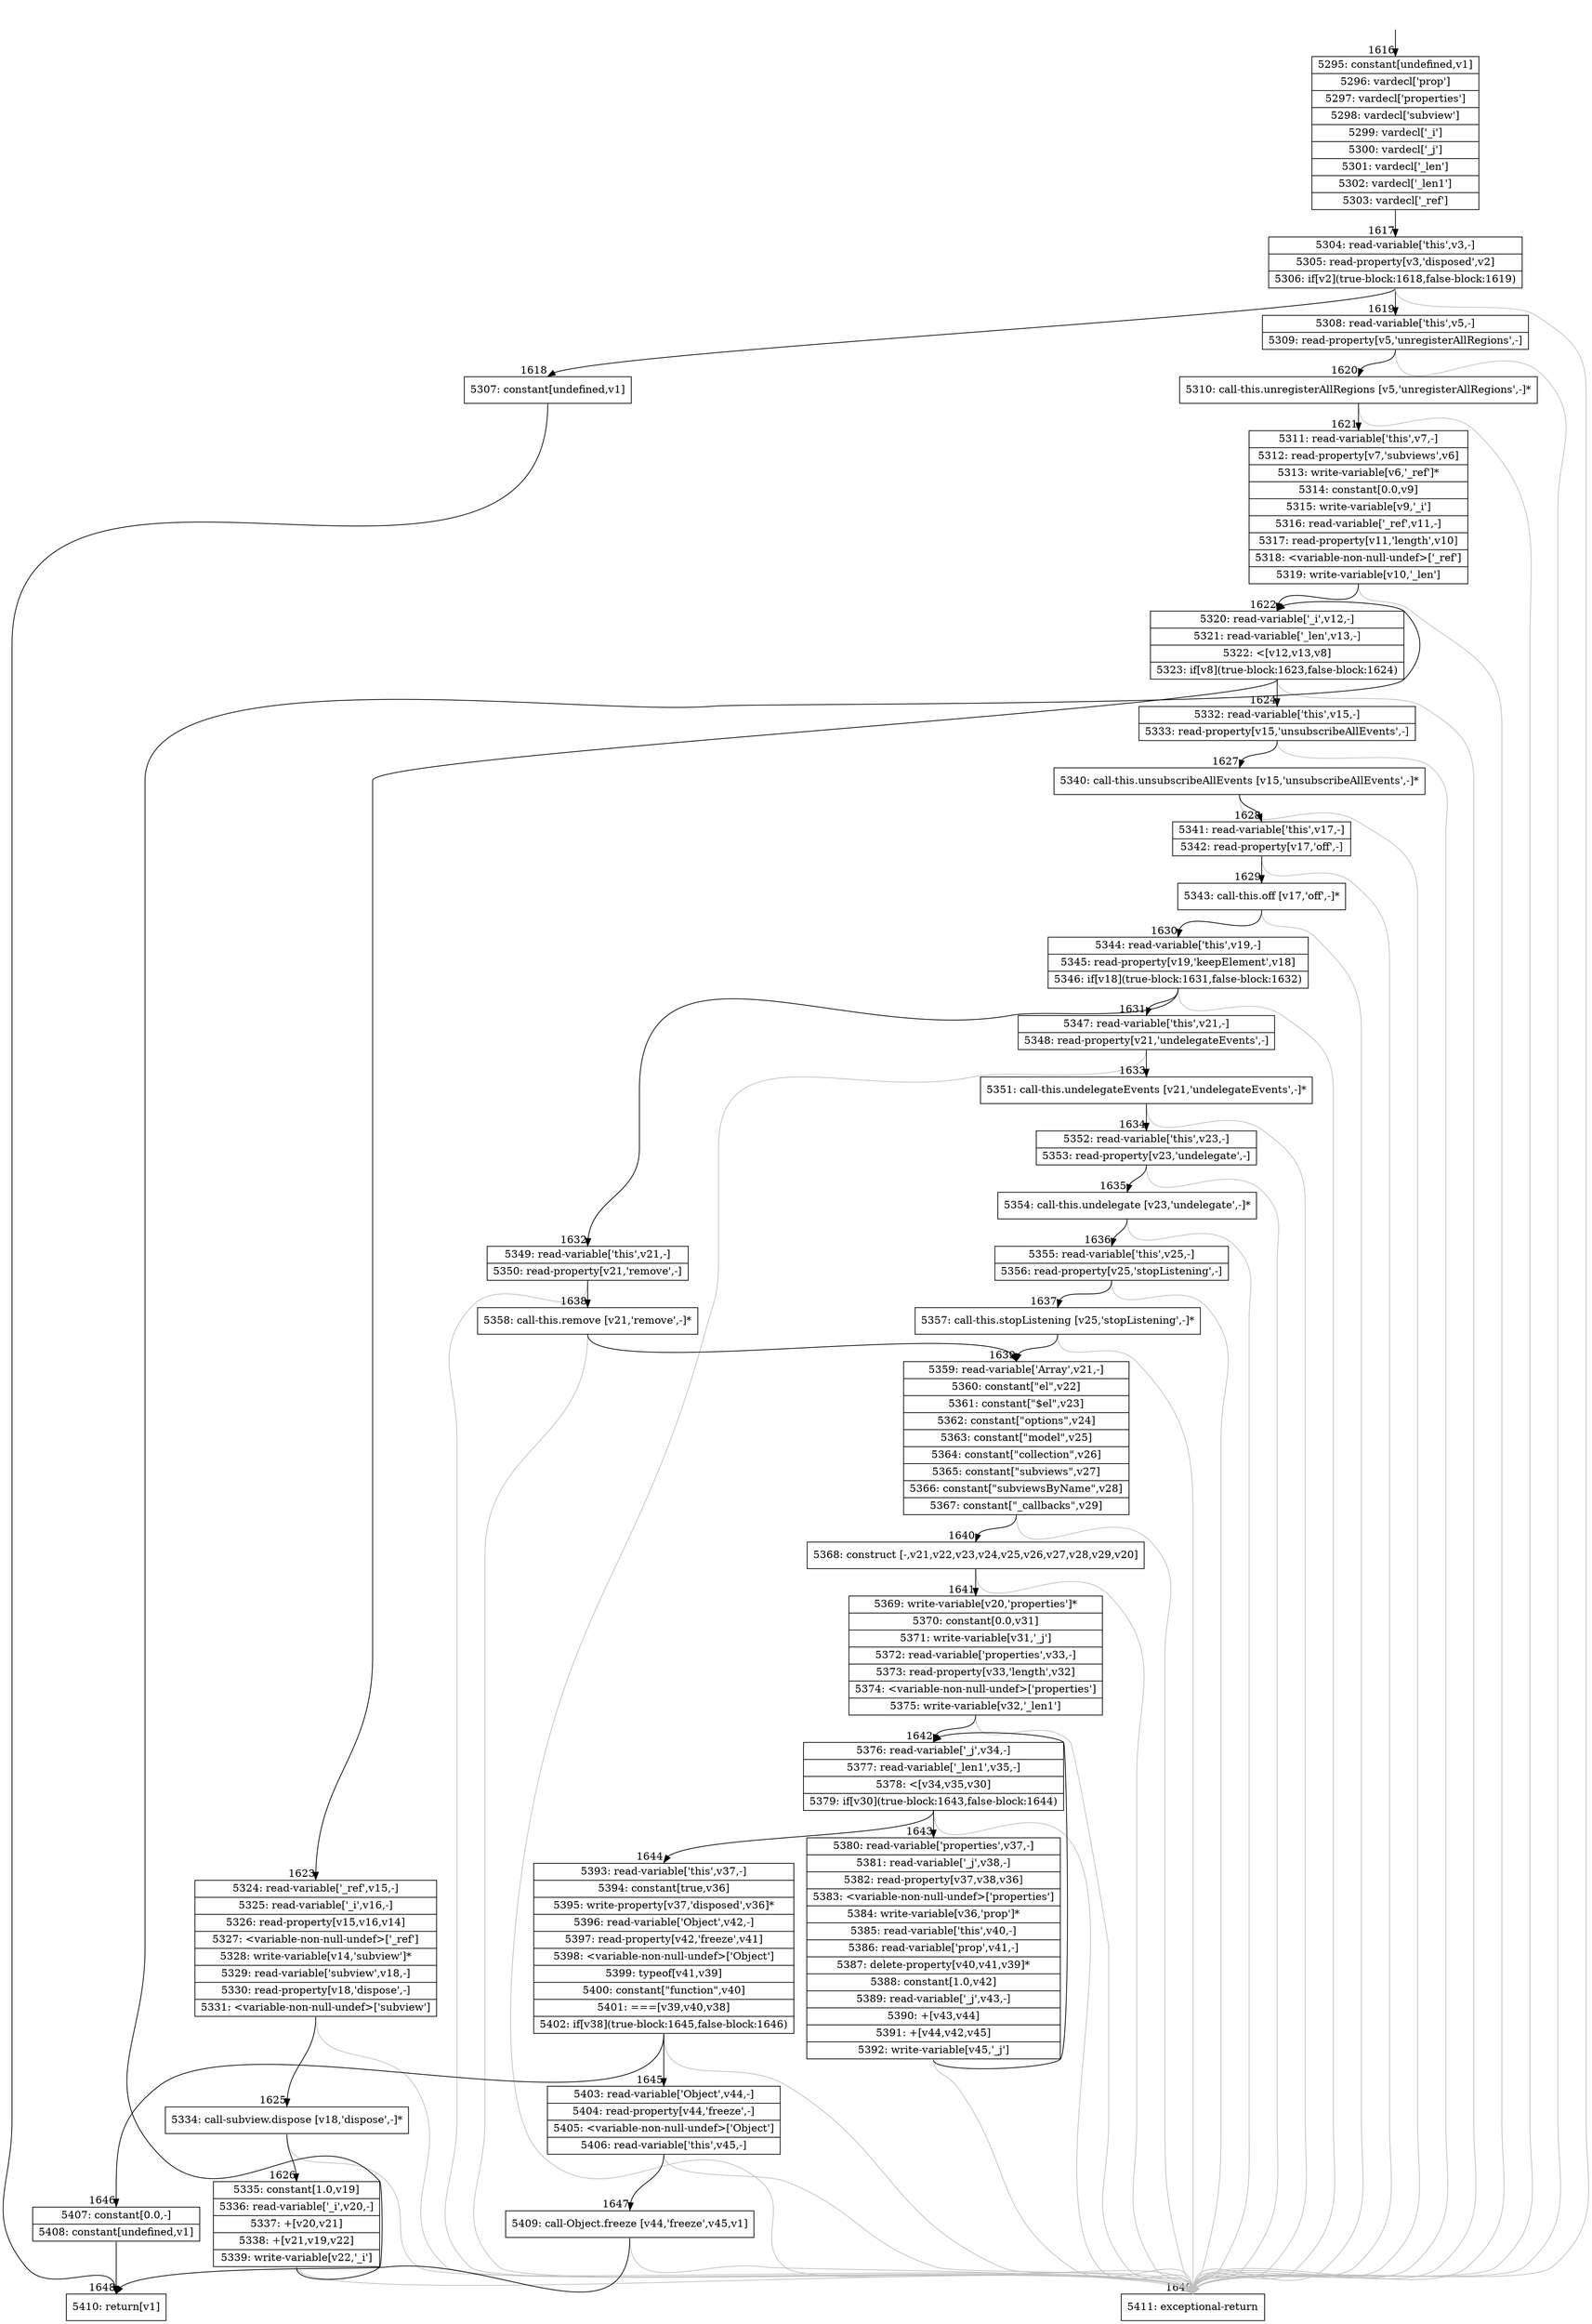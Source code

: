 digraph {
rankdir="TD"
BB_entry133[shape=none,label=""];
BB_entry133 -> BB1616 [tailport=s, headport=n, headlabel="    1616"]
BB1616 [shape=record label="{5295: constant[undefined,v1]|5296: vardecl['prop']|5297: vardecl['properties']|5298: vardecl['subview']|5299: vardecl['_i']|5300: vardecl['_j']|5301: vardecl['_len']|5302: vardecl['_len1']|5303: vardecl['_ref']}" ] 
BB1616 -> BB1617 [tailport=s, headport=n, headlabel="      1617"]
BB1617 [shape=record label="{5304: read-variable['this',v3,-]|5305: read-property[v3,'disposed',v2]|5306: if[v2](true-block:1618,false-block:1619)}" ] 
BB1617 -> BB1618 [tailport=s, headport=n, headlabel="      1618"]
BB1617 -> BB1619 [tailport=s, headport=n, headlabel="      1619"]
BB1617 -> BB1649 [tailport=s, headport=n, color=gray, headlabel="      1649"]
BB1618 [shape=record label="{5307: constant[undefined,v1]}" ] 
BB1618 -> BB1648 [tailport=s, headport=n, headlabel="      1648"]
BB1619 [shape=record label="{5308: read-variable['this',v5,-]|5309: read-property[v5,'unregisterAllRegions',-]}" ] 
BB1619 -> BB1620 [tailport=s, headport=n, headlabel="      1620"]
BB1619 -> BB1649 [tailport=s, headport=n, color=gray]
BB1620 [shape=record label="{5310: call-this.unregisterAllRegions [v5,'unregisterAllRegions',-]*}" ] 
BB1620 -> BB1621 [tailport=s, headport=n, headlabel="      1621"]
BB1620 -> BB1649 [tailport=s, headport=n, color=gray]
BB1621 [shape=record label="{5311: read-variable['this',v7,-]|5312: read-property[v7,'subviews',v6]|5313: write-variable[v6,'_ref']*|5314: constant[0.0,v9]|5315: write-variable[v9,'_i']|5316: read-variable['_ref',v11,-]|5317: read-property[v11,'length',v10]|5318: \<variable-non-null-undef\>['_ref']|5319: write-variable[v10,'_len']}" ] 
BB1621 -> BB1622 [tailport=s, headport=n, headlabel="      1622"]
BB1621 -> BB1649 [tailport=s, headport=n, color=gray]
BB1622 [shape=record label="{5320: read-variable['_i',v12,-]|5321: read-variable['_len',v13,-]|5322: \<[v12,v13,v8]|5323: if[v8](true-block:1623,false-block:1624)}" ] 
BB1622 -> BB1623 [tailport=s, headport=n, headlabel="      1623"]
BB1622 -> BB1624 [tailport=s, headport=n, headlabel="      1624"]
BB1622 -> BB1649 [tailport=s, headport=n, color=gray]
BB1623 [shape=record label="{5324: read-variable['_ref',v15,-]|5325: read-variable['_i',v16,-]|5326: read-property[v15,v16,v14]|5327: \<variable-non-null-undef\>['_ref']|5328: write-variable[v14,'subview']*|5329: read-variable['subview',v18,-]|5330: read-property[v18,'dispose',-]|5331: \<variable-non-null-undef\>['subview']}" ] 
BB1623 -> BB1625 [tailport=s, headport=n, headlabel="      1625"]
BB1623 -> BB1649 [tailport=s, headport=n, color=gray]
BB1624 [shape=record label="{5332: read-variable['this',v15,-]|5333: read-property[v15,'unsubscribeAllEvents',-]}" ] 
BB1624 -> BB1627 [tailport=s, headport=n, headlabel="      1627"]
BB1624 -> BB1649 [tailport=s, headport=n, color=gray]
BB1625 [shape=record label="{5334: call-subview.dispose [v18,'dispose',-]*}" ] 
BB1625 -> BB1626 [tailport=s, headport=n, headlabel="      1626"]
BB1625 -> BB1649 [tailport=s, headport=n, color=gray]
BB1626 [shape=record label="{5335: constant[1.0,v19]|5336: read-variable['_i',v20,-]|5337: +[v20,v21]|5338: +[v21,v19,v22]|5339: write-variable[v22,'_i']}" ] 
BB1626 -> BB1622 [tailport=s, headport=n]
BB1626 -> BB1649 [tailport=s, headport=n, color=gray]
BB1627 [shape=record label="{5340: call-this.unsubscribeAllEvents [v15,'unsubscribeAllEvents',-]*}" ] 
BB1627 -> BB1628 [tailport=s, headport=n, headlabel="      1628"]
BB1627 -> BB1649 [tailport=s, headport=n, color=gray]
BB1628 [shape=record label="{5341: read-variable['this',v17,-]|5342: read-property[v17,'off',-]}" ] 
BB1628 -> BB1629 [tailport=s, headport=n, headlabel="      1629"]
BB1628 -> BB1649 [tailport=s, headport=n, color=gray]
BB1629 [shape=record label="{5343: call-this.off [v17,'off',-]*}" ] 
BB1629 -> BB1630 [tailport=s, headport=n, headlabel="      1630"]
BB1629 -> BB1649 [tailport=s, headport=n, color=gray]
BB1630 [shape=record label="{5344: read-variable['this',v19,-]|5345: read-property[v19,'keepElement',v18]|5346: if[v18](true-block:1631,false-block:1632)}" ] 
BB1630 -> BB1631 [tailport=s, headport=n, headlabel="      1631"]
BB1630 -> BB1632 [tailport=s, headport=n, headlabel="      1632"]
BB1630 -> BB1649 [tailport=s, headport=n, color=gray]
BB1631 [shape=record label="{5347: read-variable['this',v21,-]|5348: read-property[v21,'undelegateEvents',-]}" ] 
BB1631 -> BB1633 [tailport=s, headport=n, headlabel="      1633"]
BB1631 -> BB1649 [tailport=s, headport=n, color=gray]
BB1632 [shape=record label="{5349: read-variable['this',v21,-]|5350: read-property[v21,'remove',-]}" ] 
BB1632 -> BB1638 [tailport=s, headport=n, headlabel="      1638"]
BB1632 -> BB1649 [tailport=s, headport=n, color=gray]
BB1633 [shape=record label="{5351: call-this.undelegateEvents [v21,'undelegateEvents',-]*}" ] 
BB1633 -> BB1634 [tailport=s, headport=n, headlabel="      1634"]
BB1633 -> BB1649 [tailport=s, headport=n, color=gray]
BB1634 [shape=record label="{5352: read-variable['this',v23,-]|5353: read-property[v23,'undelegate',-]}" ] 
BB1634 -> BB1635 [tailport=s, headport=n, headlabel="      1635"]
BB1634 -> BB1649 [tailport=s, headport=n, color=gray]
BB1635 [shape=record label="{5354: call-this.undelegate [v23,'undelegate',-]*}" ] 
BB1635 -> BB1636 [tailport=s, headport=n, headlabel="      1636"]
BB1635 -> BB1649 [tailport=s, headport=n, color=gray]
BB1636 [shape=record label="{5355: read-variable['this',v25,-]|5356: read-property[v25,'stopListening',-]}" ] 
BB1636 -> BB1637 [tailport=s, headport=n, headlabel="      1637"]
BB1636 -> BB1649 [tailport=s, headport=n, color=gray]
BB1637 [shape=record label="{5357: call-this.stopListening [v25,'stopListening',-]*}" ] 
BB1637 -> BB1639 [tailport=s, headport=n, headlabel="      1639"]
BB1637 -> BB1649 [tailport=s, headport=n, color=gray]
BB1638 [shape=record label="{5358: call-this.remove [v21,'remove',-]*}" ] 
BB1638 -> BB1639 [tailport=s, headport=n]
BB1638 -> BB1649 [tailport=s, headport=n, color=gray]
BB1639 [shape=record label="{5359: read-variable['Array',v21,-]|5360: constant[\"el\",v22]|5361: constant[\"$el\",v23]|5362: constant[\"options\",v24]|5363: constant[\"model\",v25]|5364: constant[\"collection\",v26]|5365: constant[\"subviews\",v27]|5366: constant[\"subviewsByName\",v28]|5367: constant[\"_callbacks\",v29]}" ] 
BB1639 -> BB1640 [tailport=s, headport=n, headlabel="      1640"]
BB1639 -> BB1649 [tailport=s, headport=n, color=gray]
BB1640 [shape=record label="{5368: construct [-,v21,v22,v23,v24,v25,v26,v27,v28,v29,v20]}" ] 
BB1640 -> BB1641 [tailport=s, headport=n, headlabel="      1641"]
BB1640 -> BB1649 [tailport=s, headport=n, color=gray]
BB1641 [shape=record label="{5369: write-variable[v20,'properties']*|5370: constant[0.0,v31]|5371: write-variable[v31,'_j']|5372: read-variable['properties',v33,-]|5373: read-property[v33,'length',v32]|5374: \<variable-non-null-undef\>['properties']|5375: write-variable[v32,'_len1']}" ] 
BB1641 -> BB1642 [tailport=s, headport=n, headlabel="      1642"]
BB1641 -> BB1649 [tailport=s, headport=n, color=gray]
BB1642 [shape=record label="{5376: read-variable['_j',v34,-]|5377: read-variable['_len1',v35,-]|5378: \<[v34,v35,v30]|5379: if[v30](true-block:1643,false-block:1644)}" ] 
BB1642 -> BB1643 [tailport=s, headport=n, headlabel="      1643"]
BB1642 -> BB1644 [tailport=s, headport=n, headlabel="      1644"]
BB1642 -> BB1649 [tailport=s, headport=n, color=gray]
BB1643 [shape=record label="{5380: read-variable['properties',v37,-]|5381: read-variable['_j',v38,-]|5382: read-property[v37,v38,v36]|5383: \<variable-non-null-undef\>['properties']|5384: write-variable[v36,'prop']*|5385: read-variable['this',v40,-]|5386: read-variable['prop',v41,-]|5387: delete-property[v40,v41,v39]*|5388: constant[1.0,v42]|5389: read-variable['_j',v43,-]|5390: +[v43,v44]|5391: +[v44,v42,v45]|5392: write-variable[v45,'_j']}" ] 
BB1643 -> BB1642 [tailport=s, headport=n]
BB1643 -> BB1649 [tailport=s, headport=n, color=gray]
BB1644 [shape=record label="{5393: read-variable['this',v37,-]|5394: constant[true,v36]|5395: write-property[v37,'disposed',v36]*|5396: read-variable['Object',v42,-]|5397: read-property[v42,'freeze',v41]|5398: \<variable-non-null-undef\>['Object']|5399: typeof[v41,v39]|5400: constant[\"function\",v40]|5401: ===[v39,v40,v38]|5402: if[v38](true-block:1645,false-block:1646)}" ] 
BB1644 -> BB1645 [tailport=s, headport=n, headlabel="      1645"]
BB1644 -> BB1646 [tailport=s, headport=n, headlabel="      1646"]
BB1644 -> BB1649 [tailport=s, headport=n, color=gray]
BB1645 [shape=record label="{5403: read-variable['Object',v44,-]|5404: read-property[v44,'freeze',-]|5405: \<variable-non-null-undef\>['Object']|5406: read-variable['this',v45,-]}" ] 
BB1645 -> BB1647 [tailport=s, headport=n, headlabel="      1647"]
BB1645 -> BB1649 [tailport=s, headport=n, color=gray]
BB1646 [shape=record label="{5407: constant[0.0,-]|5408: constant[undefined,v1]}" ] 
BB1646 -> BB1648 [tailport=s, headport=n]
BB1647 [shape=record label="{5409: call-Object.freeze [v44,'freeze',v45,v1]}" ] 
BB1647 -> BB1648 [tailport=s, headport=n]
BB1647 -> BB1649 [tailport=s, headport=n, color=gray]
BB1648 [shape=record label="{5410: return[v1]}" ] 
BB1649 [shape=record label="{5411: exceptional-return}" ] 
//#$~ 1498
}

